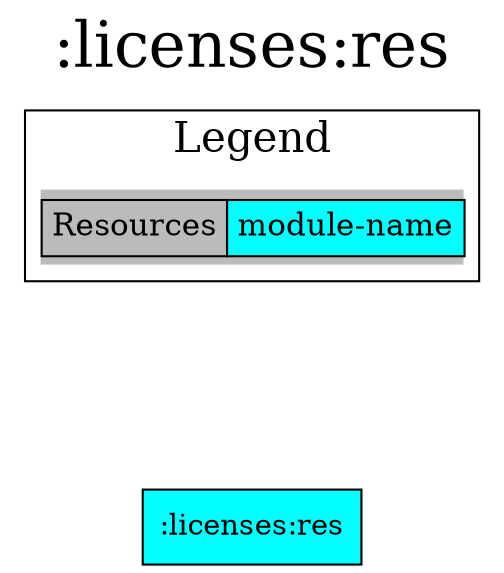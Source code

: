 digraph {
edge ["dir"="forward"]
graph ["dpi"="100","label"=":licenses:res","labelloc"="t","fontsize"="30","ranksep"="1.5","rankdir"="TB"]
node ["style"="filled"]
":licenses:res" ["shape"="box","fillcolor"="#00FFFF"]
{
edge ["dir"="none"]
graph ["rank"="same"]
":licenses:res"
}
subgraph "cluster_legend" {
edge ["dir"="none"]
graph ["label"="Legend","fontsize"="20"]
"Legend" ["style"="filled","fillcolor"="#bbbbbb","shape"="none","margin"="0","fontsize"="15","label"=<
<TABLE BORDER="0" CELLBORDER="1" CELLSPACING="0" CELLPADDING="4">
<TR><TD>Resources</TD><TD BGCOLOR="#00FFFF">module-name</TD></TR>
</TABLE>
>]
} -> ":licenses:res" ["style"="invis"]
}
